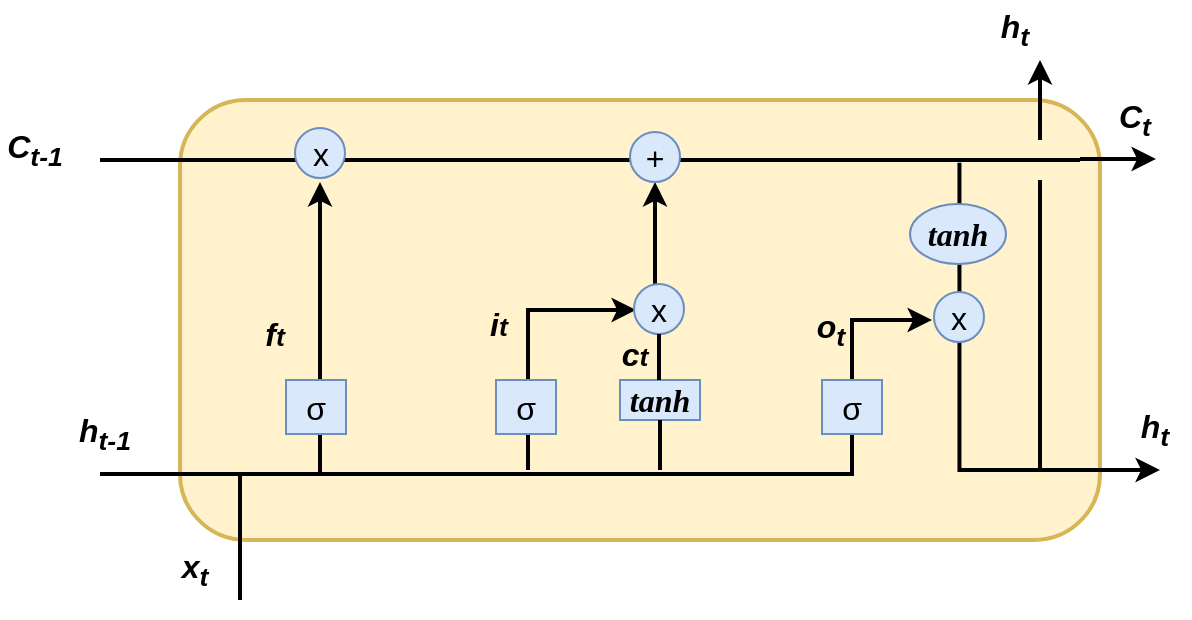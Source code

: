 <mxfile version="15.5.0" type="github">
  <diagram id="h_WCzTEGOO7Zwu3tdvl2" name="Page-1">
    <mxGraphModel dx="1038" dy="491" grid="1" gridSize="10" guides="1" tooltips="1" connect="1" arrows="1" fold="1" page="1" pageScale="1" pageWidth="827" pageHeight="1169" math="0" shadow="0">
      <root>
        <mxCell id="0" />
        <mxCell id="1" parent="0" />
        <mxCell id="w6Jm6B5N1MU-uJWMBREx-1" value="" style="rounded=1;whiteSpace=wrap;html=1;fillColor=#fff2cc;strokeColor=#d6b656;shadow=0;sketch=0;strokeWidth=2;" vertex="1" parent="1">
          <mxGeometry x="250" y="190" width="460" height="220" as="geometry" />
        </mxCell>
        <mxCell id="w6Jm6B5N1MU-uJWMBREx-2" value="" style="edgeStyle=elbowEdgeStyle;elbow=vertical;endArrow=classic;html=1;rounded=0;strokeWidth=2;" edge="1" parent="1">
          <mxGeometry width="50" height="50" relative="1" as="geometry">
            <mxPoint x="280" y="440" as="sourcePoint" />
            <mxPoint x="320" y="231" as="targetPoint" />
            <Array as="points">
              <mxPoint x="310" y="377" />
            </Array>
          </mxGeometry>
        </mxCell>
        <mxCell id="w6Jm6B5N1MU-uJWMBREx-4" value="" style="line;strokeWidth=2;html=1;" vertex="1" parent="1">
          <mxGeometry x="210" y="372" width="70" height="10" as="geometry" />
        </mxCell>
        <mxCell id="w6Jm6B5N1MU-uJWMBREx-5" value="&lt;span lang=&quot;EN-US&quot; style=&quot;font-family: &amp;#34;times new roman&amp;#34; , serif&quot;&gt;&lt;span style=&quot;font-family: &amp;#34;helvetica&amp;#34; ; font-size: 16px ; text-align: left&quot;&gt;σ&lt;/span&gt;&lt;br&gt;&lt;/span&gt;" style="rounded=0;whiteSpace=wrap;html=1;fillColor=#dae8fc;strokeColor=#6c8ebf;" vertex="1" parent="1">
          <mxGeometry x="303" y="330" width="30" height="27" as="geometry" />
        </mxCell>
        <mxCell id="w6Jm6B5N1MU-uJWMBREx-7" value="" style="line;strokeWidth=2;html=1;fontSize=16;" vertex="1" parent="1">
          <mxGeometry x="210" y="215" width="490" height="10" as="geometry" />
        </mxCell>
        <mxCell id="w6Jm6B5N1MU-uJWMBREx-9" value="" style="edgeStyle=elbowEdgeStyle;elbow=horizontal;endArrow=classic;html=1;rounded=0;fontSize=16;strokeWidth=2;" edge="1" parent="1">
          <mxGeometry width="50" height="50" relative="1" as="geometry">
            <mxPoint x="320" y="377" as="sourcePoint" />
            <mxPoint x="626" y="300" as="targetPoint" />
            <Array as="points">
              <mxPoint x="586" y="350" />
              <mxPoint x="516" y="290" />
            </Array>
          </mxGeometry>
        </mxCell>
        <mxCell id="w6Jm6B5N1MU-uJWMBREx-11" value="" style="edgeStyle=segmentEdgeStyle;endArrow=classic;html=1;rounded=0;fontSize=16;strokeWidth=2;startArrow=none;entryX=0.5;entryY=1;entryDx=0;entryDy=0;" edge="1" parent="1" source="w6Jm6B5N1MU-uJWMBREx-50" target="w6Jm6B5N1MU-uJWMBREx-20">
          <mxGeometry width="50" height="50" relative="1" as="geometry">
            <mxPoint x="490" y="375" as="sourcePoint" />
            <mxPoint x="490" y="245" as="targetPoint" />
          </mxGeometry>
        </mxCell>
        <mxCell id="w6Jm6B5N1MU-uJWMBREx-13" value="" style="edgeStyle=elbowEdgeStyle;elbow=horizontal;endArrow=classic;html=1;rounded=0;fontSize=16;strokeWidth=2;" edge="1" parent="1">
          <mxGeometry width="50" height="50" relative="1" as="geometry">
            <mxPoint x="424" y="375" as="sourcePoint" />
            <mxPoint x="478" y="295" as="targetPoint" />
            <Array as="points">
              <mxPoint x="424" y="325" />
            </Array>
          </mxGeometry>
        </mxCell>
        <mxCell id="w6Jm6B5N1MU-uJWMBREx-14" value="&lt;span lang=&quot;EN-US&quot; style=&quot;font-family: &amp;#34;times new roman&amp;#34; , serif&quot;&gt;&lt;span style=&quot;font-family: &amp;#34;helvetica&amp;#34; ; font-size: 16px ; text-align: left&quot;&gt;σ&lt;/span&gt;&lt;br&gt;&lt;/span&gt;" style="rounded=0;whiteSpace=wrap;html=1;fillColor=#dae8fc;strokeColor=#6c8ebf;" vertex="1" parent="1">
          <mxGeometry x="408" y="330" width="30" height="27" as="geometry" />
        </mxCell>
        <mxCell id="w6Jm6B5N1MU-uJWMBREx-15" value="&lt;span lang=&quot;EN-US&quot; style=&quot;font-family: &amp;#34;times new roman&amp;#34; , serif&quot;&gt;&lt;font size=&quot;1&quot;&gt;&lt;b style=&quot;font-size: 16px&quot;&gt;&lt;i&gt;tanh&lt;/i&gt;&lt;/b&gt;&lt;/font&gt;&lt;br&gt;&lt;/span&gt;" style="rounded=0;whiteSpace=wrap;html=1;fillColor=#dae8fc;strokeColor=#6c8ebf;" vertex="1" parent="1">
          <mxGeometry x="470" y="330" width="40" height="20" as="geometry" />
        </mxCell>
        <mxCell id="w6Jm6B5N1MU-uJWMBREx-16" value="" style="edgeStyle=segmentEdgeStyle;endArrow=none;html=1;rounded=0;fontSize=16;strokeWidth=2;" edge="1" parent="1" target="w6Jm6B5N1MU-uJWMBREx-15">
          <mxGeometry width="50" height="50" relative="1" as="geometry">
            <mxPoint x="490" y="375" as="sourcePoint" />
            <mxPoint x="490" y="245" as="targetPoint" />
          </mxGeometry>
        </mxCell>
        <mxCell id="w6Jm6B5N1MU-uJWMBREx-17" value="&lt;span lang=&quot;EN-US&quot; style=&quot;font-family: &amp;#34;times new roman&amp;#34; , serif&quot;&gt;&lt;span style=&quot;font-family: &amp;#34;helvetica&amp;#34; ; font-size: 16px ; text-align: left&quot;&gt;σ&lt;/span&gt;&lt;br&gt;&lt;/span&gt;" style="rounded=0;whiteSpace=wrap;html=1;fillColor=#dae8fc;strokeColor=#6c8ebf;" vertex="1" parent="1">
          <mxGeometry x="571" y="330" width="30" height="27" as="geometry" />
        </mxCell>
        <mxCell id="w6Jm6B5N1MU-uJWMBREx-20" value="+" style="ellipse;whiteSpace=wrap;html=1;aspect=fixed;fontSize=16;fillColor=#dae8fc;strokeColor=#6c8ebf;" vertex="1" parent="1">
          <mxGeometry x="475" y="206" width="25" height="25" as="geometry" />
        </mxCell>
        <mxCell id="w6Jm6B5N1MU-uJWMBREx-22" value="" style="edgeStyle=elbowEdgeStyle;elbow=vertical;endArrow=classic;html=1;rounded=0;fontSize=16;strokeWidth=2;exitX=0.877;exitY=0.64;exitDx=0;exitDy=0;exitPerimeter=0;" edge="1" parent="1" source="w6Jm6B5N1MU-uJWMBREx-7">
          <mxGeometry width="50" height="50" relative="1" as="geometry">
            <mxPoint x="640" y="240" as="sourcePoint" />
            <mxPoint x="740" y="375" as="targetPoint" />
            <Array as="points">
              <mxPoint x="650" y="375" />
            </Array>
          </mxGeometry>
        </mxCell>
        <mxCell id="w6Jm6B5N1MU-uJWMBREx-24" value="&lt;b style=&quot;font-family: &amp;#34;times new roman&amp;#34; , serif&quot;&gt;&lt;i&gt;tanh&lt;/i&gt;&lt;/b&gt;" style="ellipse;whiteSpace=wrap;html=1;fontSize=16;fillColor=#dae8fc;strokeColor=#6c8ebf;" vertex="1" parent="1">
          <mxGeometry x="615" y="242" width="48" height="30" as="geometry" />
        </mxCell>
        <mxCell id="w6Jm6B5N1MU-uJWMBREx-31" value="" style="endArrow=none;html=1;rounded=0;fontSize=16;strokeWidth=2;edgeStyle=orthogonalEdgeStyle;" edge="1" parent="1">
          <mxGeometry width="50" height="50" relative="1" as="geometry">
            <mxPoint x="680" y="364" as="sourcePoint" />
            <mxPoint x="680" y="230" as="targetPoint" />
            <Array as="points">
              <mxPoint x="680" y="374" />
              <mxPoint x="680" y="324" />
            </Array>
          </mxGeometry>
        </mxCell>
        <mxCell id="w6Jm6B5N1MU-uJWMBREx-33" value="" style="endArrow=classic;html=1;rounded=0;fontSize=16;strokeWidth=2;edgeStyle=orthogonalEdgeStyle;" edge="1" parent="1">
          <mxGeometry width="50" height="50" relative="1" as="geometry">
            <mxPoint x="680" y="210" as="sourcePoint" />
            <mxPoint x="680" y="170" as="targetPoint" />
          </mxGeometry>
        </mxCell>
        <mxCell id="w6Jm6B5N1MU-uJWMBREx-34" value="" style="endArrow=classic;html=1;rounded=0;fontSize=16;strokeWidth=2;edgeStyle=orthogonalEdgeStyle;" edge="1" parent="1">
          <mxGeometry width="50" height="50" relative="1" as="geometry">
            <mxPoint x="700" y="219.5" as="sourcePoint" />
            <mxPoint x="738" y="219.5" as="targetPoint" />
          </mxGeometry>
        </mxCell>
        <mxCell id="w6Jm6B5N1MU-uJWMBREx-36" value="&lt;b&gt;&lt;i&gt;h&lt;sub&gt;t&lt;/sub&gt;&lt;/i&gt;&lt;/b&gt;" style="text;html=1;strokeColor=none;fillColor=none;align=center;verticalAlign=middle;whiteSpace=wrap;rounded=0;shadow=0;glass=0;sketch=0;fontSize=16;" vertex="1" parent="1">
          <mxGeometry x="650" y="140" width="35" height="30" as="geometry" />
        </mxCell>
        <mxCell id="w6Jm6B5N1MU-uJWMBREx-37" value="&lt;b&gt;&lt;i&gt;C&lt;sub&gt;t&lt;/sub&gt;&lt;/i&gt;&lt;/b&gt;" style="text;html=1;strokeColor=none;fillColor=none;align=center;verticalAlign=middle;whiteSpace=wrap;rounded=0;shadow=0;glass=0;sketch=0;fontSize=16;" vertex="1" parent="1">
          <mxGeometry x="710" y="185" width="35" height="30" as="geometry" />
        </mxCell>
        <mxCell id="w6Jm6B5N1MU-uJWMBREx-38" value="&lt;b&gt;&lt;i&gt;h&lt;sub&gt;t&lt;/sub&gt;&lt;/i&gt;&lt;/b&gt;" style="text;html=1;strokeColor=none;fillColor=none;align=center;verticalAlign=middle;whiteSpace=wrap;rounded=0;shadow=0;glass=0;sketch=0;fontSize=16;" vertex="1" parent="1">
          <mxGeometry x="720" y="340" width="35" height="30" as="geometry" />
        </mxCell>
        <mxCell id="w6Jm6B5N1MU-uJWMBREx-39" value="&lt;b&gt;&lt;i&gt;h&lt;sub&gt;t-1&lt;/sub&gt;&lt;/i&gt;&lt;/b&gt;" style="text;html=1;strokeColor=none;fillColor=none;align=center;verticalAlign=middle;whiteSpace=wrap;rounded=0;shadow=0;glass=0;sketch=0;fontSize=16;" vertex="1" parent="1">
          <mxGeometry x="195" y="342" width="35" height="30" as="geometry" />
        </mxCell>
        <mxCell id="w6Jm6B5N1MU-uJWMBREx-40" value="&lt;b&gt;&lt;i&gt;C&lt;sub&gt;t-1&lt;/sub&gt;&lt;/i&gt;&lt;/b&gt;" style="text;html=1;strokeColor=none;fillColor=none;align=center;verticalAlign=middle;whiteSpace=wrap;rounded=0;shadow=0;glass=0;sketch=0;fontSize=16;" vertex="1" parent="1">
          <mxGeometry x="160" y="200" width="35" height="30" as="geometry" />
        </mxCell>
        <mxCell id="w6Jm6B5N1MU-uJWMBREx-41" value="&lt;b&gt;&lt;i&gt;x&lt;sub&gt;t&lt;/sub&gt;&lt;/i&gt;&lt;/b&gt;" style="text;html=1;strokeColor=none;fillColor=none;align=center;verticalAlign=middle;whiteSpace=wrap;rounded=0;shadow=0;glass=0;sketch=0;fontSize=16;" vertex="1" parent="1">
          <mxGeometry x="240" y="410" width="35" height="30" as="geometry" />
        </mxCell>
        <mxCell id="w6Jm6B5N1MU-uJWMBREx-42" value="&lt;b&gt;&lt;sub&gt;&lt;i&gt;&lt;span style=&quot;font-size: 16px&quot;&gt;f&lt;/span&gt;t&lt;/i&gt;&lt;/sub&gt;&lt;/b&gt;" style="text;html=1;strokeColor=none;fillColor=none;align=center;verticalAlign=middle;whiteSpace=wrap;rounded=0;shadow=0;glass=0;sketch=0;fontSize=16;" vertex="1" parent="1">
          <mxGeometry x="280" y="290" width="35" height="30" as="geometry" />
        </mxCell>
        <mxCell id="w6Jm6B5N1MU-uJWMBREx-43" value="&lt;b&gt;&lt;sub&gt;&lt;i&gt;&lt;span style=&quot;font-size: 16px&quot;&gt;i&lt;/span&gt;t&lt;/i&gt;&lt;/sub&gt;&lt;/b&gt;" style="text;html=1;strokeColor=none;fillColor=none;align=center;verticalAlign=middle;whiteSpace=wrap;rounded=0;shadow=0;glass=0;sketch=0;fontSize=16;" vertex="1" parent="1">
          <mxGeometry x="392" y="285" width="35" height="30" as="geometry" />
        </mxCell>
        <mxCell id="w6Jm6B5N1MU-uJWMBREx-44" value="&lt;b&gt;&lt;sub&gt;&lt;i&gt;&lt;span style=&quot;font-size: 16px&quot;&gt;c&lt;/span&gt;t&lt;/i&gt;&lt;/sub&gt;&lt;/b&gt;" style="text;html=1;strokeColor=none;fillColor=none;align=center;verticalAlign=middle;whiteSpace=wrap;rounded=0;shadow=0;glass=0;sketch=0;fontSize=16;" vertex="1" parent="1">
          <mxGeometry x="460" y="300" width="35" height="30" as="geometry" />
        </mxCell>
        <mxCell id="w6Jm6B5N1MU-uJWMBREx-45" value="&lt;b&gt;&lt;i&gt;o&lt;sub&gt;t&lt;/sub&gt;&lt;/i&gt;&lt;/b&gt;" style="text;html=1;strokeColor=none;fillColor=none;align=center;verticalAlign=middle;whiteSpace=wrap;rounded=0;shadow=0;glass=0;sketch=0;fontSize=16;" vertex="1" parent="1">
          <mxGeometry x="558" y="290" width="35" height="30" as="geometry" />
        </mxCell>
        <mxCell id="w6Jm6B5N1MU-uJWMBREx-49" value="x" style="ellipse;whiteSpace=wrap;html=1;aspect=fixed;fontSize=16;fillColor=#dae8fc;strokeColor=#6c8ebf;" vertex="1" parent="1">
          <mxGeometry x="307.5" y="204" width="25" height="25" as="geometry" />
        </mxCell>
        <mxCell id="w6Jm6B5N1MU-uJWMBREx-51" value="x" style="ellipse;whiteSpace=wrap;html=1;aspect=fixed;fontSize=16;fillColor=#dae8fc;strokeColor=#6c8ebf;" vertex="1" parent="1">
          <mxGeometry x="627" y="286" width="25" height="25" as="geometry" />
        </mxCell>
        <mxCell id="w6Jm6B5N1MU-uJWMBREx-50" value="x" style="ellipse;whiteSpace=wrap;html=1;aspect=fixed;fontSize=16;fillColor=#dae8fc;strokeColor=#6c8ebf;" vertex="1" parent="1">
          <mxGeometry x="477" y="282" width="25" height="25" as="geometry" />
        </mxCell>
        <mxCell id="w6Jm6B5N1MU-uJWMBREx-53" value="" style="edgeStyle=segmentEdgeStyle;endArrow=none;html=1;rounded=0;fontSize=16;strokeWidth=2;startArrow=none;entryX=0.5;entryY=1;entryDx=0;entryDy=0;" edge="1" parent="1" source="w6Jm6B5N1MU-uJWMBREx-15" target="w6Jm6B5N1MU-uJWMBREx-50">
          <mxGeometry width="50" height="50" relative="1" as="geometry">
            <mxPoint x="487.5" y="330" as="sourcePoint" />
            <mxPoint x="487.5" y="231" as="targetPoint" />
          </mxGeometry>
        </mxCell>
      </root>
    </mxGraphModel>
  </diagram>
</mxfile>
